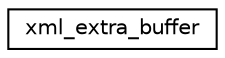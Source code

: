 digraph "Graphical Class Hierarchy"
{
  edge [fontname="Helvetica",fontsize="10",labelfontname="Helvetica",labelfontsize="10"];
  node [fontname="Helvetica",fontsize="10",shape=record];
  rankdir="LR";
  Node1 [label="xml_extra_buffer",height=0.2,width=0.4,color="black", fillcolor="white", style="filled",URL="$structxml__extra__buffer.html"];
}
